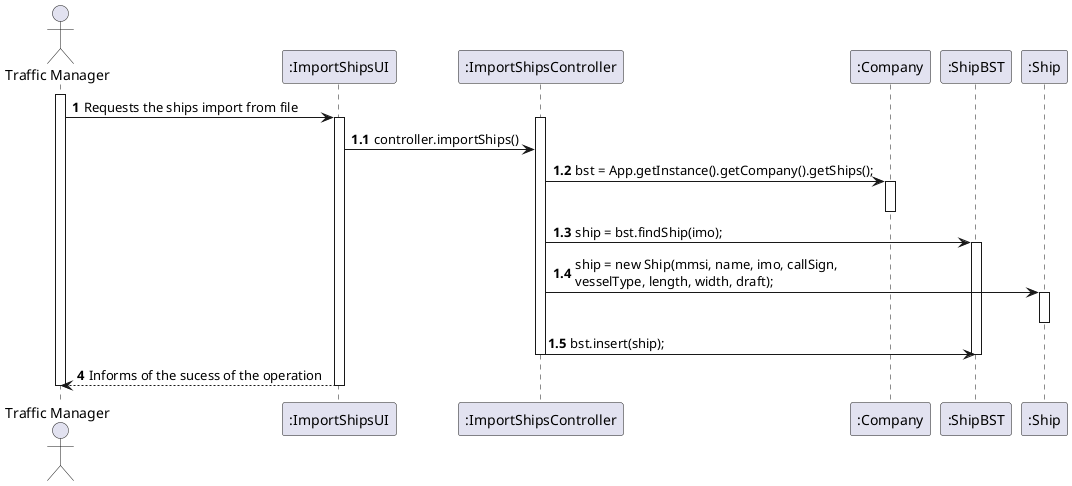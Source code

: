 @startuml
autonumber

'hide footbox
actor "Traffic Manager" as TM

participant ":ImportShipsUI" as UI
participant ":ImportShipsController" as CTRL
participant ":Company" as COMP
participant ":ShipBST" as BST
participant ":Ship" as SHIP

activate TM
TM -> UI : Requests the ships import from file
activate UI
activate CTRL


autonumber 1.1

UI -> CTRL : controller.importShips()

CTRL -> COMP : bst = App.getInstance().getCompany().getShips();
activate COMP
deactivate COMP

CTRL -> BST : ship = bst.findShip(imo);
activate BST

CTRL -> SHIP : ship = new Ship(mmsi, name, imo, callSign, \nvesselType, length, width, draft);

activate SHIP
deactivate SHIP

CTRL -> BST : bst.insert(ship);



deactivate BST
deactivate CTRL

autonumber 4
UI --> TM : Informs of the sucess of the operation
deactivate UI

deactivate TM

@enduml